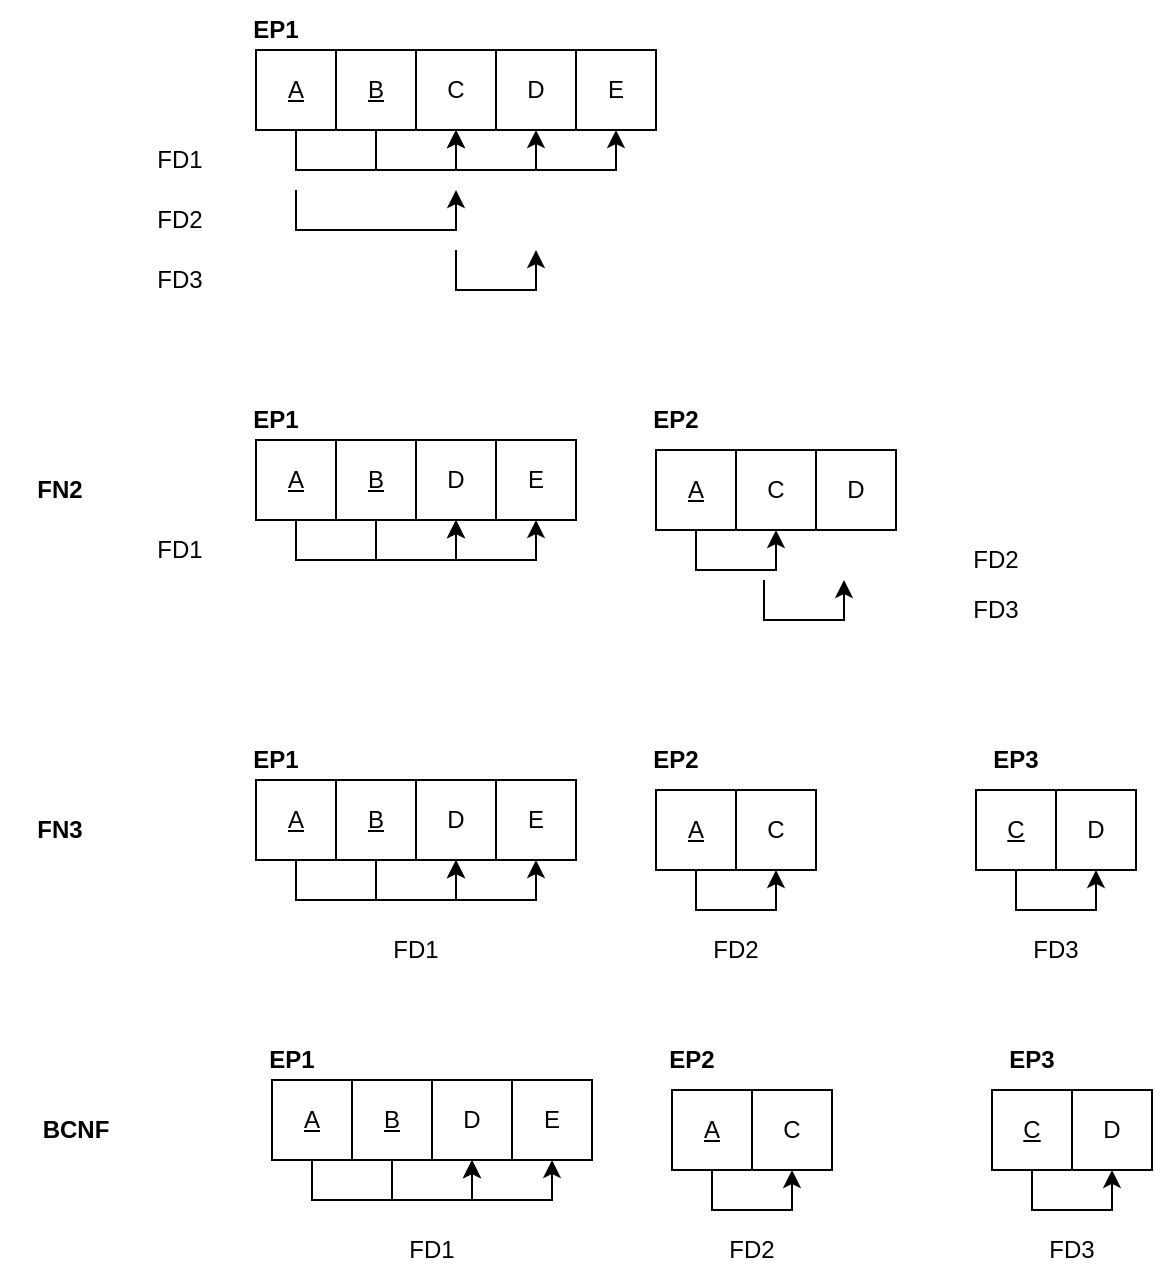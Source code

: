 <mxfile version="21.1.2" type="device">
  <diagram name="Page-1" id="R8YNxYcgdVbk73w15Set">
    <mxGraphModel dx="1440" dy="778" grid="1" gridSize="10" guides="1" tooltips="1" connect="1" arrows="1" fold="1" page="1" pageScale="1" pageWidth="827" pageHeight="1169" math="0" shadow="0">
      <root>
        <mxCell id="0" />
        <mxCell id="1" parent="0" />
        <mxCell id="arNLTJMjX4kzA8e-pflW-1" style="edgeStyle=orthogonalEdgeStyle;rounded=0;orthogonalLoop=1;jettySize=auto;html=1;exitX=0.5;exitY=1;exitDx=0;exitDy=0;entryX=0.5;entryY=1;entryDx=0;entryDy=0;" edge="1" parent="1" source="arNLTJMjX4kzA8e-pflW-4" target="arNLTJMjX4kzA8e-pflW-8">
          <mxGeometry relative="1" as="geometry" />
        </mxCell>
        <mxCell id="arNLTJMjX4kzA8e-pflW-2" style="edgeStyle=orthogonalEdgeStyle;rounded=0;orthogonalLoop=1;jettySize=auto;html=1;exitX=0.5;exitY=1;exitDx=0;exitDy=0;entryX=0.5;entryY=1;entryDx=0;entryDy=0;" edge="1" parent="1" source="arNLTJMjX4kzA8e-pflW-4" target="arNLTJMjX4kzA8e-pflW-10">
          <mxGeometry relative="1" as="geometry" />
        </mxCell>
        <mxCell id="arNLTJMjX4kzA8e-pflW-3" style="edgeStyle=orthogonalEdgeStyle;rounded=0;orthogonalLoop=1;jettySize=auto;html=1;exitX=0.5;exitY=1;exitDx=0;exitDy=0;entryX=0.5;entryY=1;entryDx=0;entryDy=0;" edge="1" parent="1" source="arNLTJMjX4kzA8e-pflW-4" target="arNLTJMjX4kzA8e-pflW-11">
          <mxGeometry relative="1" as="geometry" />
        </mxCell>
        <mxCell id="arNLTJMjX4kzA8e-pflW-16" style="edgeStyle=orthogonalEdgeStyle;rounded=0;orthogonalLoop=1;jettySize=auto;html=1;" edge="1" parent="1">
          <mxGeometry relative="1" as="geometry">
            <mxPoint x="140" y="270" as="sourcePoint" />
            <mxPoint x="220" y="270" as="targetPoint" />
            <Array as="points">
              <mxPoint x="140" y="290" />
              <mxPoint x="220" y="290" />
            </Array>
          </mxGeometry>
        </mxCell>
        <mxCell id="arNLTJMjX4kzA8e-pflW-4" value="&lt;u&gt;A&lt;/u&gt;" style="rounded=0;whiteSpace=wrap;html=1;" vertex="1" parent="1">
          <mxGeometry x="120" y="200" width="40" height="40" as="geometry" />
        </mxCell>
        <mxCell id="arNLTJMjX4kzA8e-pflW-5" style="edgeStyle=orthogonalEdgeStyle;rounded=0;orthogonalLoop=1;jettySize=auto;html=1;exitX=0.5;exitY=1;exitDx=0;exitDy=0;entryX=0.5;entryY=1;entryDx=0;entryDy=0;" edge="1" parent="1" source="arNLTJMjX4kzA8e-pflW-6" target="arNLTJMjX4kzA8e-pflW-8">
          <mxGeometry relative="1" as="geometry" />
        </mxCell>
        <mxCell id="arNLTJMjX4kzA8e-pflW-6" value="&lt;u&gt;B&lt;/u&gt;" style="rounded=0;whiteSpace=wrap;html=1;" vertex="1" parent="1">
          <mxGeometry x="160" y="200" width="40" height="40" as="geometry" />
        </mxCell>
        <mxCell id="arNLTJMjX4kzA8e-pflW-8" value="C" style="rounded=0;whiteSpace=wrap;html=1;" vertex="1" parent="1">
          <mxGeometry x="200" y="200" width="40" height="40" as="geometry" />
        </mxCell>
        <mxCell id="arNLTJMjX4kzA8e-pflW-9" style="edgeStyle=orthogonalEdgeStyle;rounded=0;orthogonalLoop=1;jettySize=auto;html=1;" edge="1" parent="1">
          <mxGeometry relative="1" as="geometry">
            <mxPoint x="220" y="300" as="sourcePoint" />
            <mxPoint x="260" y="300" as="targetPoint" />
            <Array as="points">
              <mxPoint x="220" y="320" />
              <mxPoint x="260" y="320" />
            </Array>
          </mxGeometry>
        </mxCell>
        <mxCell id="arNLTJMjX4kzA8e-pflW-10" value="D" style="rounded=0;whiteSpace=wrap;html=1;" vertex="1" parent="1">
          <mxGeometry x="240" y="200" width="40" height="40" as="geometry" />
        </mxCell>
        <mxCell id="arNLTJMjX4kzA8e-pflW-11" value="E" style="rounded=0;whiteSpace=wrap;html=1;" vertex="1" parent="1">
          <mxGeometry x="280" y="200" width="40" height="40" as="geometry" />
        </mxCell>
        <mxCell id="arNLTJMjX4kzA8e-pflW-12" value="FD1" style="text;html=1;strokeColor=none;fillColor=none;align=center;verticalAlign=middle;whiteSpace=wrap;rounded=0;" vertex="1" parent="1">
          <mxGeometry x="52" y="240" width="60" height="30" as="geometry" />
        </mxCell>
        <mxCell id="arNLTJMjX4kzA8e-pflW-13" value="FD2" style="text;html=1;strokeColor=none;fillColor=none;align=center;verticalAlign=middle;whiteSpace=wrap;rounded=0;" vertex="1" parent="1">
          <mxGeometry x="52" y="270" width="60" height="30" as="geometry" />
        </mxCell>
        <mxCell id="arNLTJMjX4kzA8e-pflW-14" value="FD3" style="text;html=1;strokeColor=none;fillColor=none;align=center;verticalAlign=middle;whiteSpace=wrap;rounded=0;" vertex="1" parent="1">
          <mxGeometry x="52" y="300" width="60" height="30" as="geometry" />
        </mxCell>
        <mxCell id="arNLTJMjX4kzA8e-pflW-15" value="EP1" style="text;html=1;strokeColor=none;fillColor=none;align=center;verticalAlign=middle;whiteSpace=wrap;rounded=0;fontStyle=1" vertex="1" parent="1">
          <mxGeometry x="100" y="175" width="60" height="30" as="geometry" />
        </mxCell>
        <mxCell id="arNLTJMjX4kzA8e-pflW-17" value="&lt;b&gt;FN2&lt;/b&gt;" style="text;html=1;strokeColor=none;fillColor=none;align=center;verticalAlign=middle;whiteSpace=wrap;rounded=0;" vertex="1" parent="1">
          <mxGeometry x="-8" y="405" width="60" height="30" as="geometry" />
        </mxCell>
        <mxCell id="arNLTJMjX4kzA8e-pflW-18" style="edgeStyle=orthogonalEdgeStyle;rounded=0;orthogonalLoop=1;jettySize=auto;html=1;exitX=0.5;exitY=1;exitDx=0;exitDy=0;entryX=0.5;entryY=1;entryDx=0;entryDy=0;" edge="1" source="arNLTJMjX4kzA8e-pflW-22" target="arNLTJMjX4kzA8e-pflW-25" parent="1">
          <mxGeometry relative="1" as="geometry" />
        </mxCell>
        <mxCell id="arNLTJMjX4kzA8e-pflW-19" style="edgeStyle=orthogonalEdgeStyle;rounded=0;orthogonalLoop=1;jettySize=auto;html=1;exitX=0.5;exitY=1;exitDx=0;exitDy=0;entryX=0.5;entryY=1;entryDx=0;entryDy=0;" edge="1" source="arNLTJMjX4kzA8e-pflW-22" target="arNLTJMjX4kzA8e-pflW-27" parent="1">
          <mxGeometry relative="1" as="geometry" />
        </mxCell>
        <mxCell id="arNLTJMjX4kzA8e-pflW-22" value="&lt;u&gt;A&lt;/u&gt;" style="rounded=0;whiteSpace=wrap;html=1;" vertex="1" parent="1">
          <mxGeometry x="120" y="395" width="40" height="40" as="geometry" />
        </mxCell>
        <mxCell id="arNLTJMjX4kzA8e-pflW-23" style="edgeStyle=orthogonalEdgeStyle;rounded=0;orthogonalLoop=1;jettySize=auto;html=1;exitX=0.5;exitY=1;exitDx=0;exitDy=0;entryX=0.5;entryY=1;entryDx=0;entryDy=0;" edge="1" source="arNLTJMjX4kzA8e-pflW-24" target="arNLTJMjX4kzA8e-pflW-25" parent="1">
          <mxGeometry relative="1" as="geometry" />
        </mxCell>
        <mxCell id="arNLTJMjX4kzA8e-pflW-24" value="&lt;u&gt;B&lt;/u&gt;" style="rounded=0;whiteSpace=wrap;html=1;" vertex="1" parent="1">
          <mxGeometry x="160" y="395" width="40" height="40" as="geometry" />
        </mxCell>
        <mxCell id="arNLTJMjX4kzA8e-pflW-25" value="D" style="rounded=0;whiteSpace=wrap;html=1;" vertex="1" parent="1">
          <mxGeometry x="200" y="395" width="40" height="40" as="geometry" />
        </mxCell>
        <mxCell id="arNLTJMjX4kzA8e-pflW-26" style="edgeStyle=orthogonalEdgeStyle;rounded=0;orthogonalLoop=1;jettySize=auto;html=1;" edge="1" parent="1">
          <mxGeometry relative="1" as="geometry">
            <mxPoint x="340" y="440" as="sourcePoint" />
            <mxPoint x="380" y="440" as="targetPoint" />
            <Array as="points">
              <mxPoint x="340" y="460" />
              <mxPoint x="380" y="460" />
            </Array>
          </mxGeometry>
        </mxCell>
        <mxCell id="arNLTJMjX4kzA8e-pflW-27" value="E" style="rounded=0;whiteSpace=wrap;html=1;" vertex="1" parent="1">
          <mxGeometry x="240" y="395" width="40" height="40" as="geometry" />
        </mxCell>
        <mxCell id="arNLTJMjX4kzA8e-pflW-29" value="FD1" style="text;html=1;strokeColor=none;fillColor=none;align=center;verticalAlign=middle;whiteSpace=wrap;rounded=0;" vertex="1" parent="1">
          <mxGeometry x="52" y="435" width="60" height="30" as="geometry" />
        </mxCell>
        <mxCell id="arNLTJMjX4kzA8e-pflW-30" value="FD2" style="text;html=1;strokeColor=none;fillColor=none;align=center;verticalAlign=middle;whiteSpace=wrap;rounded=0;" vertex="1" parent="1">
          <mxGeometry x="460" y="440" width="60" height="30" as="geometry" />
        </mxCell>
        <mxCell id="arNLTJMjX4kzA8e-pflW-31" value="FD3" style="text;html=1;strokeColor=none;fillColor=none;align=center;verticalAlign=middle;whiteSpace=wrap;rounded=0;" vertex="1" parent="1">
          <mxGeometry x="460" y="465" width="60" height="30" as="geometry" />
        </mxCell>
        <mxCell id="arNLTJMjX4kzA8e-pflW-32" value="EP1" style="text;html=1;strokeColor=none;fillColor=none;align=center;verticalAlign=middle;whiteSpace=wrap;rounded=0;fontStyle=1" vertex="1" parent="1">
          <mxGeometry x="100" y="370" width="60" height="30" as="geometry" />
        </mxCell>
        <mxCell id="arNLTJMjX4kzA8e-pflW-33" value="C" style="rounded=0;whiteSpace=wrap;html=1;" vertex="1" parent="1">
          <mxGeometry x="360" y="400" width="40" height="40" as="geometry" />
        </mxCell>
        <mxCell id="arNLTJMjX4kzA8e-pflW-34" value="&lt;u&gt;A&lt;/u&gt;" style="rounded=0;whiteSpace=wrap;html=1;" vertex="1" parent="1">
          <mxGeometry x="320" y="400" width="40" height="40" as="geometry" />
        </mxCell>
        <mxCell id="arNLTJMjX4kzA8e-pflW-35" value="D" style="rounded=0;whiteSpace=wrap;html=1;" vertex="1" parent="1">
          <mxGeometry x="400" y="400" width="40" height="40" as="geometry" />
        </mxCell>
        <mxCell id="arNLTJMjX4kzA8e-pflW-36" value="EP2" style="text;html=1;strokeColor=none;fillColor=none;align=center;verticalAlign=middle;whiteSpace=wrap;rounded=0;fontStyle=1" vertex="1" parent="1">
          <mxGeometry x="300" y="370" width="60" height="30" as="geometry" />
        </mxCell>
        <mxCell id="arNLTJMjX4kzA8e-pflW-37" style="edgeStyle=orthogonalEdgeStyle;rounded=0;orthogonalLoop=1;jettySize=auto;html=1;" edge="1" parent="1">
          <mxGeometry relative="1" as="geometry">
            <mxPoint x="374" y="465" as="sourcePoint" />
            <mxPoint x="414" y="465" as="targetPoint" />
            <Array as="points">
              <mxPoint x="374" y="485" />
              <mxPoint x="414" y="485" />
            </Array>
          </mxGeometry>
        </mxCell>
        <mxCell id="arNLTJMjX4kzA8e-pflW-38" value="&lt;b&gt;FN3&lt;/b&gt;" style="text;html=1;strokeColor=none;fillColor=none;align=center;verticalAlign=middle;whiteSpace=wrap;rounded=0;" vertex="1" parent="1">
          <mxGeometry x="-8" y="575" width="60" height="30" as="geometry" />
        </mxCell>
        <mxCell id="arNLTJMjX4kzA8e-pflW-39" style="edgeStyle=orthogonalEdgeStyle;rounded=0;orthogonalLoop=1;jettySize=auto;html=1;exitX=0.5;exitY=1;exitDx=0;exitDy=0;entryX=0.5;entryY=1;entryDx=0;entryDy=0;" edge="1" source="arNLTJMjX4kzA8e-pflW-41" target="arNLTJMjX4kzA8e-pflW-44" parent="1">
          <mxGeometry relative="1" as="geometry" />
        </mxCell>
        <mxCell id="arNLTJMjX4kzA8e-pflW-40" style="edgeStyle=orthogonalEdgeStyle;rounded=0;orthogonalLoop=1;jettySize=auto;html=1;exitX=0.5;exitY=1;exitDx=0;exitDy=0;entryX=0.5;entryY=1;entryDx=0;entryDy=0;" edge="1" source="arNLTJMjX4kzA8e-pflW-41" target="arNLTJMjX4kzA8e-pflW-46" parent="1">
          <mxGeometry relative="1" as="geometry" />
        </mxCell>
        <mxCell id="arNLTJMjX4kzA8e-pflW-41" value="&lt;u&gt;A&lt;/u&gt;" style="rounded=0;whiteSpace=wrap;html=1;" vertex="1" parent="1">
          <mxGeometry x="120" y="565" width="40" height="40" as="geometry" />
        </mxCell>
        <mxCell id="arNLTJMjX4kzA8e-pflW-42" style="edgeStyle=orthogonalEdgeStyle;rounded=0;orthogonalLoop=1;jettySize=auto;html=1;exitX=0.5;exitY=1;exitDx=0;exitDy=0;entryX=0.5;entryY=1;entryDx=0;entryDy=0;" edge="1" source="arNLTJMjX4kzA8e-pflW-43" target="arNLTJMjX4kzA8e-pflW-44" parent="1">
          <mxGeometry relative="1" as="geometry" />
        </mxCell>
        <mxCell id="arNLTJMjX4kzA8e-pflW-43" value="&lt;u&gt;B&lt;/u&gt;" style="rounded=0;whiteSpace=wrap;html=1;" vertex="1" parent="1">
          <mxGeometry x="160" y="565" width="40" height="40" as="geometry" />
        </mxCell>
        <mxCell id="arNLTJMjX4kzA8e-pflW-44" value="D" style="rounded=0;whiteSpace=wrap;html=1;" vertex="1" parent="1">
          <mxGeometry x="200" y="565" width="40" height="40" as="geometry" />
        </mxCell>
        <mxCell id="arNLTJMjX4kzA8e-pflW-45" style="edgeStyle=orthogonalEdgeStyle;rounded=0;orthogonalLoop=1;jettySize=auto;html=1;" edge="1" parent="1">
          <mxGeometry relative="1" as="geometry">
            <mxPoint x="340" y="610" as="sourcePoint" />
            <mxPoint x="380" y="610" as="targetPoint" />
            <Array as="points">
              <mxPoint x="340" y="630" />
              <mxPoint x="380" y="630" />
            </Array>
          </mxGeometry>
        </mxCell>
        <mxCell id="arNLTJMjX4kzA8e-pflW-46" value="E" style="rounded=0;whiteSpace=wrap;html=1;" vertex="1" parent="1">
          <mxGeometry x="240" y="565" width="40" height="40" as="geometry" />
        </mxCell>
        <mxCell id="arNLTJMjX4kzA8e-pflW-47" value="FD1" style="text;html=1;strokeColor=none;fillColor=none;align=center;verticalAlign=middle;whiteSpace=wrap;rounded=0;" vertex="1" parent="1">
          <mxGeometry x="170" y="635" width="60" height="30" as="geometry" />
        </mxCell>
        <mxCell id="arNLTJMjX4kzA8e-pflW-48" value="FD2" style="text;html=1;strokeColor=none;fillColor=none;align=center;verticalAlign=middle;whiteSpace=wrap;rounded=0;" vertex="1" parent="1">
          <mxGeometry x="330" y="635" width="60" height="30" as="geometry" />
        </mxCell>
        <mxCell id="arNLTJMjX4kzA8e-pflW-49" value="FD3" style="text;html=1;strokeColor=none;fillColor=none;align=center;verticalAlign=middle;whiteSpace=wrap;rounded=0;" vertex="1" parent="1">
          <mxGeometry x="490" y="635" width="60" height="30" as="geometry" />
        </mxCell>
        <mxCell id="arNLTJMjX4kzA8e-pflW-50" value="EP1" style="text;html=1;strokeColor=none;fillColor=none;align=center;verticalAlign=middle;whiteSpace=wrap;rounded=0;fontStyle=1" vertex="1" parent="1">
          <mxGeometry x="100" y="540" width="60" height="30" as="geometry" />
        </mxCell>
        <mxCell id="arNLTJMjX4kzA8e-pflW-51" value="C" style="rounded=0;whiteSpace=wrap;html=1;" vertex="1" parent="1">
          <mxGeometry x="360" y="570" width="40" height="40" as="geometry" />
        </mxCell>
        <mxCell id="arNLTJMjX4kzA8e-pflW-52" value="&lt;u&gt;A&lt;/u&gt;" style="rounded=0;whiteSpace=wrap;html=1;" vertex="1" parent="1">
          <mxGeometry x="320" y="570" width="40" height="40" as="geometry" />
        </mxCell>
        <mxCell id="arNLTJMjX4kzA8e-pflW-54" value="EP2" style="text;html=1;strokeColor=none;fillColor=none;align=center;verticalAlign=middle;whiteSpace=wrap;rounded=0;fontStyle=1" vertex="1" parent="1">
          <mxGeometry x="300" y="540" width="60" height="30" as="geometry" />
        </mxCell>
        <mxCell id="arNLTJMjX4kzA8e-pflW-56" value="&lt;u&gt;C&lt;/u&gt;" style="rounded=0;whiteSpace=wrap;html=1;" vertex="1" parent="1">
          <mxGeometry x="480" y="570" width="40" height="40" as="geometry" />
        </mxCell>
        <mxCell id="arNLTJMjX4kzA8e-pflW-57" value="D" style="rounded=0;whiteSpace=wrap;html=1;" vertex="1" parent="1">
          <mxGeometry x="520" y="570" width="40" height="40" as="geometry" />
        </mxCell>
        <mxCell id="arNLTJMjX4kzA8e-pflW-58" style="edgeStyle=orthogonalEdgeStyle;rounded=0;orthogonalLoop=1;jettySize=auto;html=1;" edge="1" parent="1">
          <mxGeometry relative="1" as="geometry">
            <mxPoint x="500" y="609.97" as="sourcePoint" />
            <mxPoint x="540" y="609.97" as="targetPoint" />
            <Array as="points">
              <mxPoint x="500" y="629.97" />
              <mxPoint x="540" y="629.97" />
            </Array>
          </mxGeometry>
        </mxCell>
        <mxCell id="arNLTJMjX4kzA8e-pflW-59" value="EP3" style="text;html=1;strokeColor=none;fillColor=none;align=center;verticalAlign=middle;whiteSpace=wrap;rounded=0;fontStyle=1" vertex="1" parent="1">
          <mxGeometry x="470" y="540" width="60" height="30" as="geometry" />
        </mxCell>
        <mxCell id="arNLTJMjX4kzA8e-pflW-80" value="&lt;b&gt;BCNF&lt;/b&gt;" style="text;html=1;strokeColor=none;fillColor=none;align=center;verticalAlign=middle;whiteSpace=wrap;rounded=0;" vertex="1" parent="1">
          <mxGeometry y="725" width="60" height="30" as="geometry" />
        </mxCell>
        <mxCell id="arNLTJMjX4kzA8e-pflW-81" style="edgeStyle=orthogonalEdgeStyle;rounded=0;orthogonalLoop=1;jettySize=auto;html=1;exitX=0.5;exitY=1;exitDx=0;exitDy=0;entryX=0.5;entryY=1;entryDx=0;entryDy=0;" edge="1" source="arNLTJMjX4kzA8e-pflW-83" target="arNLTJMjX4kzA8e-pflW-86" parent="1">
          <mxGeometry relative="1" as="geometry" />
        </mxCell>
        <mxCell id="arNLTJMjX4kzA8e-pflW-82" style="edgeStyle=orthogonalEdgeStyle;rounded=0;orthogonalLoop=1;jettySize=auto;html=1;exitX=0.5;exitY=1;exitDx=0;exitDy=0;entryX=0.5;entryY=1;entryDx=0;entryDy=0;" edge="1" source="arNLTJMjX4kzA8e-pflW-83" target="arNLTJMjX4kzA8e-pflW-88" parent="1">
          <mxGeometry relative="1" as="geometry" />
        </mxCell>
        <mxCell id="arNLTJMjX4kzA8e-pflW-83" value="&lt;u&gt;A&lt;/u&gt;" style="rounded=0;whiteSpace=wrap;html=1;" vertex="1" parent="1">
          <mxGeometry x="128" y="715" width="40" height="40" as="geometry" />
        </mxCell>
        <mxCell id="arNLTJMjX4kzA8e-pflW-84" style="edgeStyle=orthogonalEdgeStyle;rounded=0;orthogonalLoop=1;jettySize=auto;html=1;exitX=0.5;exitY=1;exitDx=0;exitDy=0;entryX=0.5;entryY=1;entryDx=0;entryDy=0;" edge="1" source="arNLTJMjX4kzA8e-pflW-85" target="arNLTJMjX4kzA8e-pflW-86" parent="1">
          <mxGeometry relative="1" as="geometry" />
        </mxCell>
        <mxCell id="arNLTJMjX4kzA8e-pflW-85" value="&lt;u&gt;B&lt;/u&gt;" style="rounded=0;whiteSpace=wrap;html=1;" vertex="1" parent="1">
          <mxGeometry x="168" y="715" width="40" height="40" as="geometry" />
        </mxCell>
        <mxCell id="arNLTJMjX4kzA8e-pflW-86" value="D" style="rounded=0;whiteSpace=wrap;html=1;" vertex="1" parent="1">
          <mxGeometry x="208" y="715" width="40" height="40" as="geometry" />
        </mxCell>
        <mxCell id="arNLTJMjX4kzA8e-pflW-87" style="edgeStyle=orthogonalEdgeStyle;rounded=0;orthogonalLoop=1;jettySize=auto;html=1;" edge="1" parent="1">
          <mxGeometry relative="1" as="geometry">
            <mxPoint x="348" y="760" as="sourcePoint" />
            <mxPoint x="388" y="760" as="targetPoint" />
            <Array as="points">
              <mxPoint x="348" y="780" />
              <mxPoint x="388" y="780" />
            </Array>
          </mxGeometry>
        </mxCell>
        <mxCell id="arNLTJMjX4kzA8e-pflW-88" value="E" style="rounded=0;whiteSpace=wrap;html=1;" vertex="1" parent="1">
          <mxGeometry x="248" y="715" width="40" height="40" as="geometry" />
        </mxCell>
        <mxCell id="arNLTJMjX4kzA8e-pflW-89" value="FD1" style="text;html=1;strokeColor=none;fillColor=none;align=center;verticalAlign=middle;whiteSpace=wrap;rounded=0;" vertex="1" parent="1">
          <mxGeometry x="178" y="785" width="60" height="30" as="geometry" />
        </mxCell>
        <mxCell id="arNLTJMjX4kzA8e-pflW-90" value="FD2" style="text;html=1;strokeColor=none;fillColor=none;align=center;verticalAlign=middle;whiteSpace=wrap;rounded=0;" vertex="1" parent="1">
          <mxGeometry x="338" y="785" width="60" height="30" as="geometry" />
        </mxCell>
        <mxCell id="arNLTJMjX4kzA8e-pflW-91" value="FD3" style="text;html=1;strokeColor=none;fillColor=none;align=center;verticalAlign=middle;whiteSpace=wrap;rounded=0;" vertex="1" parent="1">
          <mxGeometry x="498" y="785" width="60" height="30" as="geometry" />
        </mxCell>
        <mxCell id="arNLTJMjX4kzA8e-pflW-92" value="EP1" style="text;html=1;strokeColor=none;fillColor=none;align=center;verticalAlign=middle;whiteSpace=wrap;rounded=0;fontStyle=1" vertex="1" parent="1">
          <mxGeometry x="108" y="690" width="60" height="30" as="geometry" />
        </mxCell>
        <mxCell id="arNLTJMjX4kzA8e-pflW-93" value="C" style="rounded=0;whiteSpace=wrap;html=1;" vertex="1" parent="1">
          <mxGeometry x="368" y="720" width="40" height="40" as="geometry" />
        </mxCell>
        <mxCell id="arNLTJMjX4kzA8e-pflW-94" value="&lt;u&gt;A&lt;/u&gt;" style="rounded=0;whiteSpace=wrap;html=1;" vertex="1" parent="1">
          <mxGeometry x="328" y="720" width="40" height="40" as="geometry" />
        </mxCell>
        <mxCell id="arNLTJMjX4kzA8e-pflW-95" value="EP2" style="text;html=1;strokeColor=none;fillColor=none;align=center;verticalAlign=middle;whiteSpace=wrap;rounded=0;fontStyle=1" vertex="1" parent="1">
          <mxGeometry x="308" y="690" width="60" height="30" as="geometry" />
        </mxCell>
        <mxCell id="arNLTJMjX4kzA8e-pflW-96" value="&lt;u&gt;C&lt;/u&gt;" style="rounded=0;whiteSpace=wrap;html=1;" vertex="1" parent="1">
          <mxGeometry x="488" y="720" width="40" height="40" as="geometry" />
        </mxCell>
        <mxCell id="arNLTJMjX4kzA8e-pflW-97" value="D" style="rounded=0;whiteSpace=wrap;html=1;" vertex="1" parent="1">
          <mxGeometry x="528" y="720" width="40" height="40" as="geometry" />
        </mxCell>
        <mxCell id="arNLTJMjX4kzA8e-pflW-98" style="edgeStyle=orthogonalEdgeStyle;rounded=0;orthogonalLoop=1;jettySize=auto;html=1;" edge="1" parent="1">
          <mxGeometry relative="1" as="geometry">
            <mxPoint x="508" y="759.97" as="sourcePoint" />
            <mxPoint x="548" y="759.97" as="targetPoint" />
            <Array as="points">
              <mxPoint x="508" y="779.97" />
              <mxPoint x="548" y="779.97" />
            </Array>
          </mxGeometry>
        </mxCell>
        <mxCell id="arNLTJMjX4kzA8e-pflW-99" value="EP3" style="text;html=1;strokeColor=none;fillColor=none;align=center;verticalAlign=middle;whiteSpace=wrap;rounded=0;fontStyle=1" vertex="1" parent="1">
          <mxGeometry x="478" y="690" width="60" height="30" as="geometry" />
        </mxCell>
      </root>
    </mxGraphModel>
  </diagram>
</mxfile>
